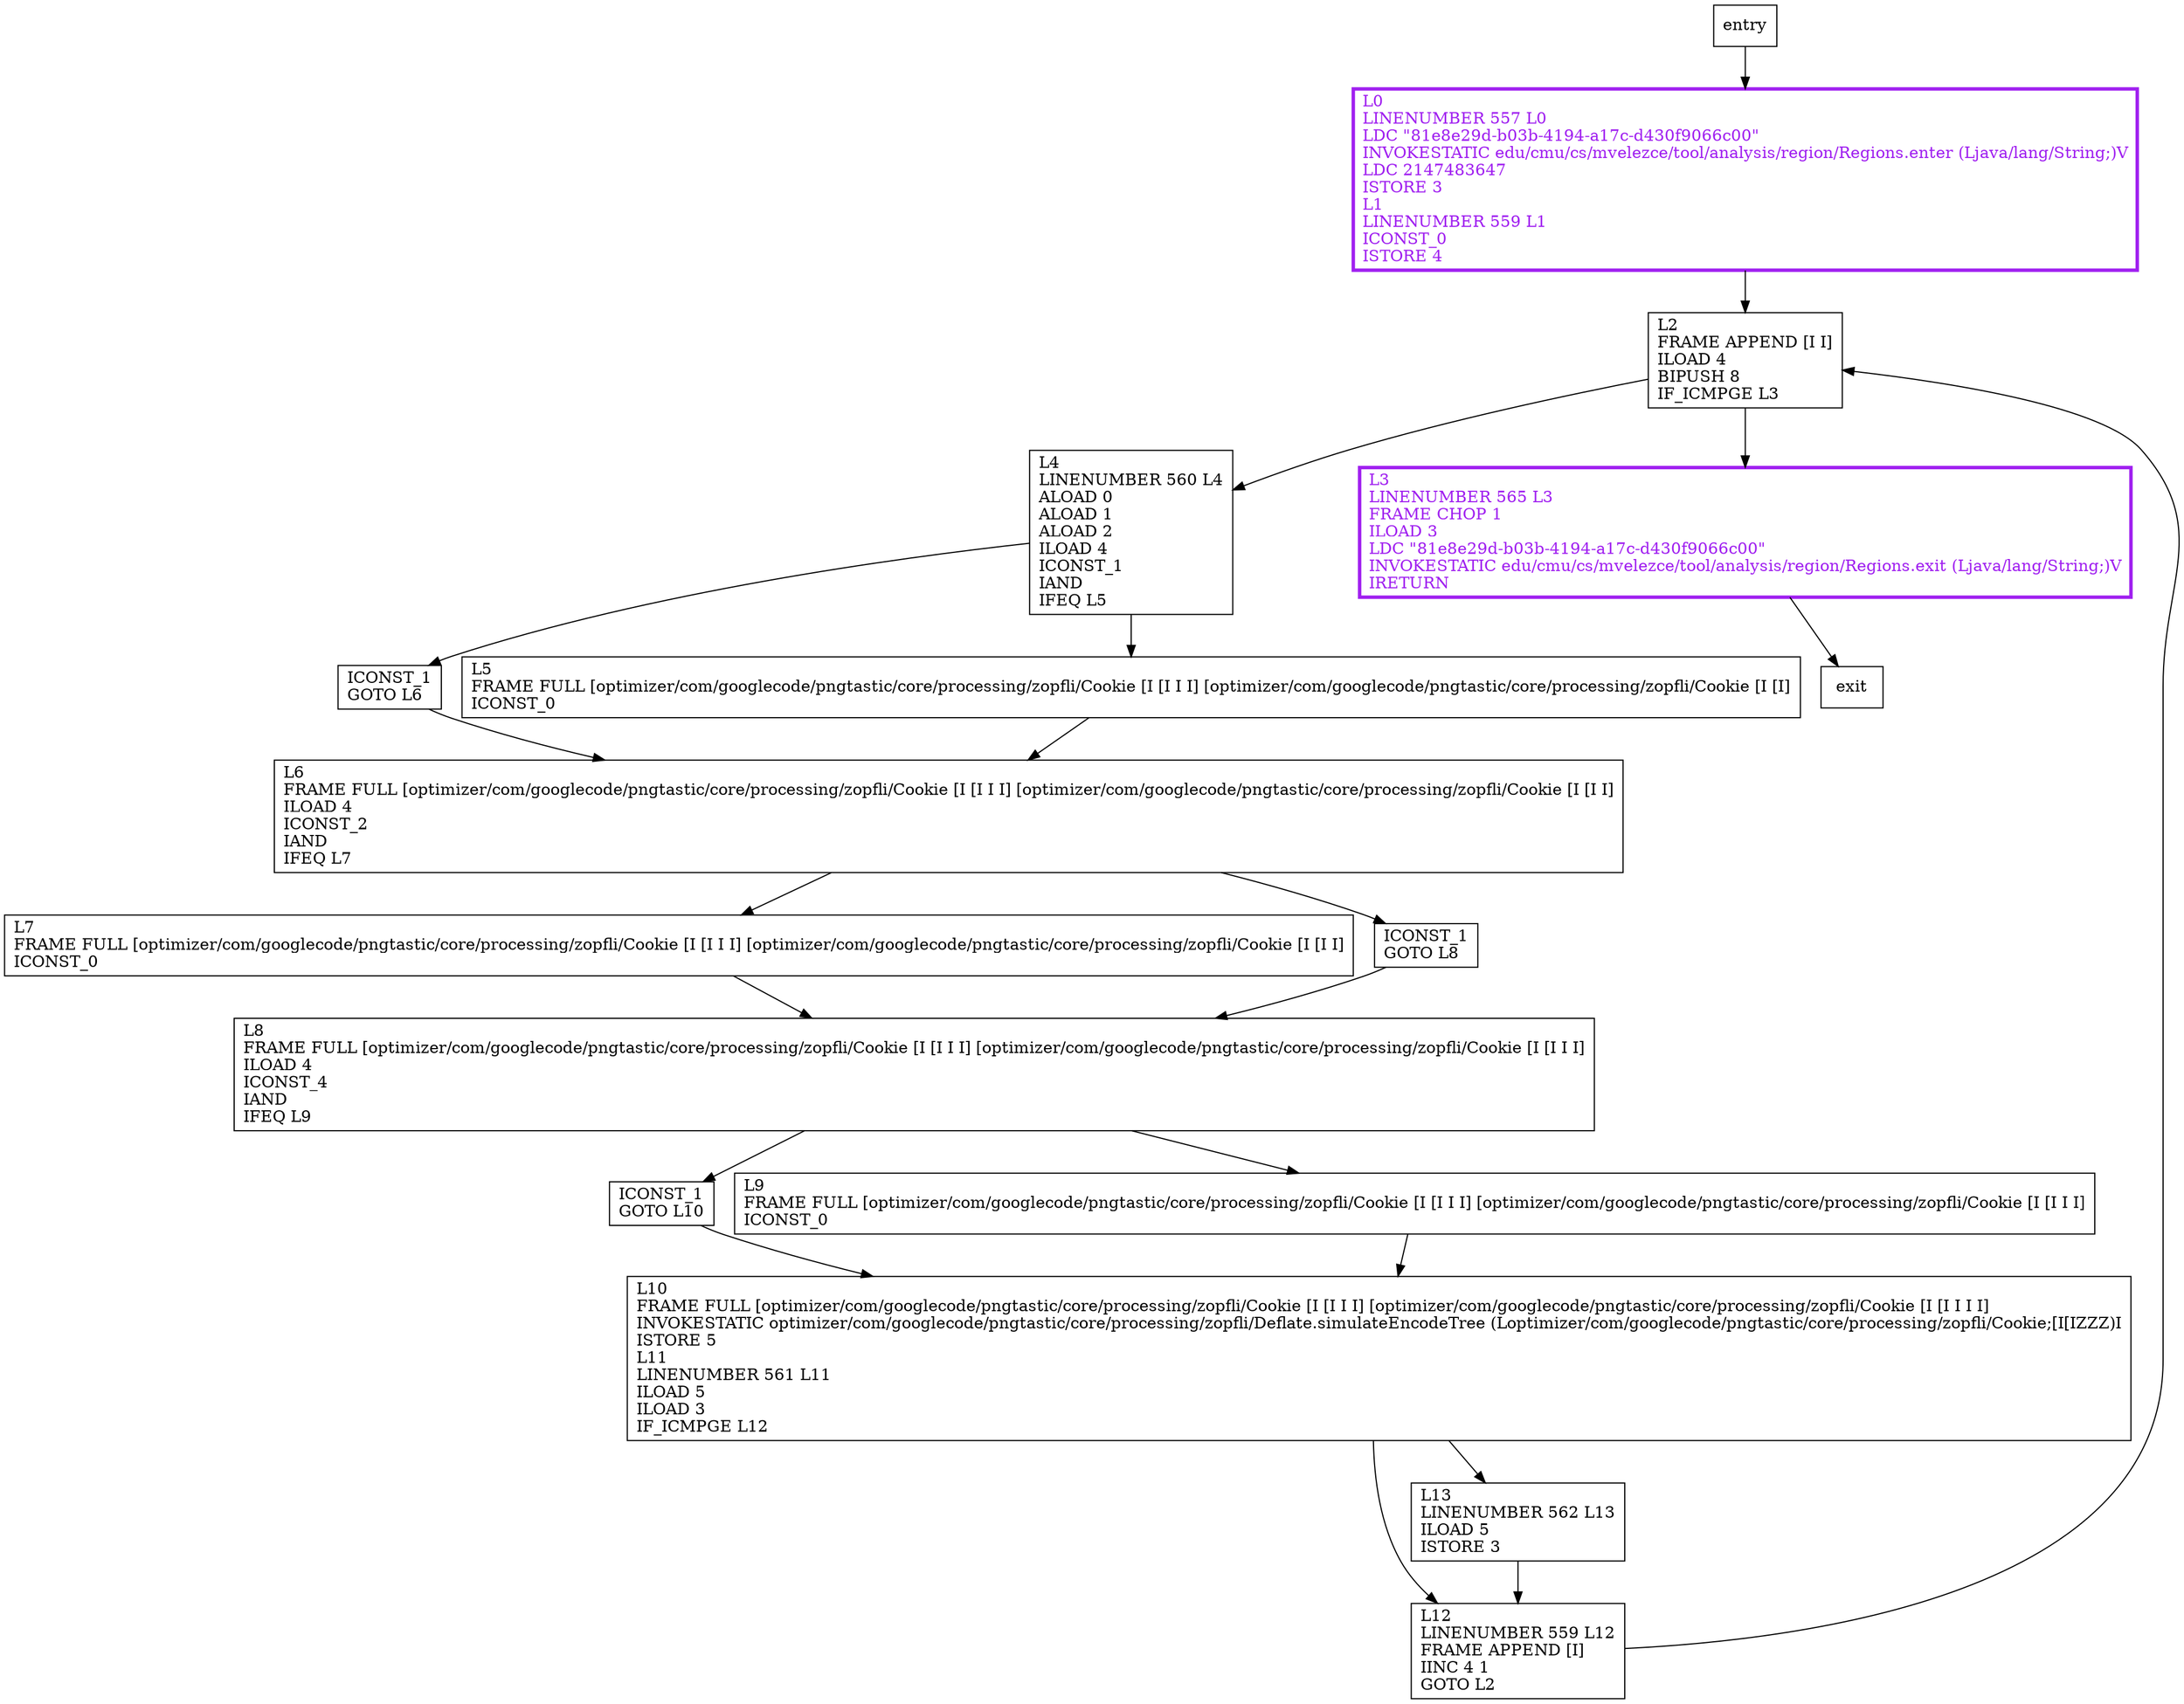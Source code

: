 digraph simulateAddDynamicTree {
node [shape=record];
691896786 [label="L2\lFRAME APPEND [I I]\lILOAD 4\lBIPUSH 8\lIF_ICMPGE L3\l"];
1814731651 [label="L4\lLINENUMBER 560 L4\lALOAD 0\lALOAD 1\lALOAD 2\lILOAD 4\lICONST_1\lIAND\lIFEQ L5\l"];
81975288 [label="L7\lFRAME FULL [optimizer/com/googlecode/pngtastic/core/processing/zopfli/Cookie [I [I I I] [optimizer/com/googlecode/pngtastic/core/processing/zopfli/Cookie [I [I I]\lICONST_0\l"];
533328081 [label="ICONST_1\lGOTO L8\l"];
2033894251 [label="ICONST_1\lGOTO L10\l"];
690351077 [label="L10\lFRAME FULL [optimizer/com/googlecode/pngtastic/core/processing/zopfli/Cookie [I [I I I] [optimizer/com/googlecode/pngtastic/core/processing/zopfli/Cookie [I [I I I I]\lINVOKESTATIC optimizer/com/googlecode/pngtastic/core/processing/zopfli/Deflate.simulateEncodeTree (Loptimizer/com/googlecode/pngtastic/core/processing/zopfli/Cookie;[I[IZZZ)I\lISTORE 5\lL11\lLINENUMBER 561 L11\lILOAD 5\lILOAD 3\lIF_ICMPGE L12\l"];
1713990867 [label="ICONST_1\lGOTO L6\l"];
440926961 [label="L3\lLINENUMBER 565 L3\lFRAME CHOP 1\lILOAD 3\lLDC \"81e8e29d-b03b-4194-a17c-d430f9066c00\"\lINVOKESTATIC edu/cmu/cs/mvelezce/tool/analysis/region/Regions.exit (Ljava/lang/String;)V\lIRETURN\l"];
1930233762 [label="L5\lFRAME FULL [optimizer/com/googlecode/pngtastic/core/processing/zopfli/Cookie [I [I I I] [optimizer/com/googlecode/pngtastic/core/processing/zopfli/Cookie [I [I]\lICONST_0\l"];
244544580 [label="L0\lLINENUMBER 557 L0\lLDC \"81e8e29d-b03b-4194-a17c-d430f9066c00\"\lINVOKESTATIC edu/cmu/cs/mvelezce/tool/analysis/region/Regions.enter (Ljava/lang/String;)V\lLDC 2147483647\lISTORE 3\lL1\lLINENUMBER 559 L1\lICONST_0\lISTORE 4\l"];
1101407742 [label="L12\lLINENUMBER 559 L12\lFRAME APPEND [I]\lIINC 4 1\lGOTO L2\l"];
104016868 [label="L13\lLINENUMBER 562 L13\lILOAD 5\lISTORE 3\l"];
1802867946 [label="L9\lFRAME FULL [optimizer/com/googlecode/pngtastic/core/processing/zopfli/Cookie [I [I I I] [optimizer/com/googlecode/pngtastic/core/processing/zopfli/Cookie [I [I I I]\lICONST_0\l"];
1017951597 [label="L6\lFRAME FULL [optimizer/com/googlecode/pngtastic/core/processing/zopfli/Cookie [I [I I I] [optimizer/com/googlecode/pngtastic/core/processing/zopfli/Cookie [I [I I]\lILOAD 4\lICONST_2\lIAND\lIFEQ L7\l"];
850085903 [label="L8\lFRAME FULL [optimizer/com/googlecode/pngtastic/core/processing/zopfli/Cookie [I [I I I] [optimizer/com/googlecode/pngtastic/core/processing/zopfli/Cookie [I [I I I]\lILOAD 4\lICONST_4\lIAND\lIFEQ L9\l"];
entry;
exit;
691896786 -> 1814731651;
691896786 -> 440926961;
1814731651 -> 1713990867;
1814731651 -> 1930233762;
81975288 -> 850085903;
533328081 -> 850085903;
2033894251 -> 690351077;
690351077 -> 1101407742;
690351077 -> 104016868;
1713990867 -> 1017951597;
440926961 -> exit;
1930233762 -> 1017951597;
244544580 -> 691896786;
1101407742 -> 691896786;
104016868 -> 1101407742;
entry -> 244544580;
1802867946 -> 690351077;
1017951597 -> 81975288;
1017951597 -> 533328081;
850085903 -> 1802867946;
850085903 -> 2033894251;
440926961[fontcolor="purple", penwidth=3, color="purple"];
244544580[fontcolor="purple", penwidth=3, color="purple"];
}

